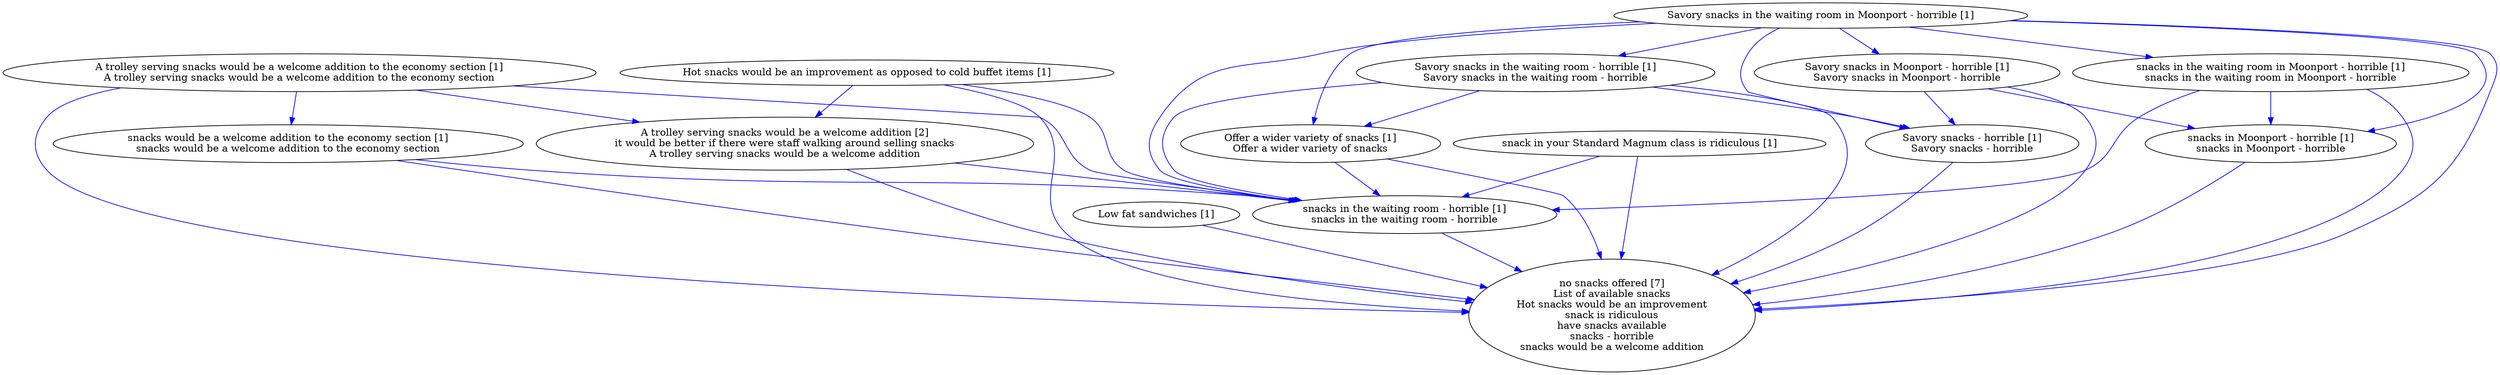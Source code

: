 digraph collapsedGraph {
"A trolley serving snacks would be a welcome addition [2]\nit would be better if there were staff walking around selling snacks\nA trolley serving snacks would be a welcome addition""no snacks offered [7]\nList of available snacks\nHot snacks would be an improvement\nsnack is ridiculous\nhave snacks available\nsnacks - horrible\nsnacks would be a welcome addition""A trolley serving snacks would be a welcome addition to the economy section [1]\nA trolley serving snacks would be a welcome addition to the economy section""snacks would be a welcome addition to the economy section [1]\nsnacks would be a welcome addition to the economy section""Hot snacks would be an improvement as opposed to cold buffet items [1]""Low fat sandwiches [1]""Offer a wider variety of snacks [1]\nOffer a wider variety of snacks""Savory snacks in the waiting room in Moonport - horrible [1]""Savory snacks in Moonport - horrible [1]\nSavory snacks in Moonport - horrible""Savory snacks - horrible [1]\nSavory snacks - horrible""snacks in Moonport - horrible [1]\nsnacks in Moonport - horrible""Savory snacks in the waiting room - horrible [1]\nSavory snacks in the waiting room - horrible""snacks in the waiting room - horrible [1]\nsnacks in the waiting room - horrible""snacks in the waiting room in Moonport - horrible [1]\nsnacks in the waiting room in Moonport - horrible""snack in your Standard Magnum class is ridiculous [1]""snacks would be a welcome addition to the economy section [1]\nsnacks would be a welcome addition to the economy section" -> "no snacks offered [7]\nList of available snacks\nHot snacks would be an improvement\nsnack is ridiculous\nhave snacks available\nsnacks - horrible\nsnacks would be a welcome addition" [color=blue]
"Hot snacks would be an improvement as opposed to cold buffet items [1]" -> "A trolley serving snacks would be a welcome addition [2]\nit would be better if there were staff walking around selling snacks\nA trolley serving snacks would be a welcome addition" [color=blue]
"Hot snacks would be an improvement as opposed to cold buffet items [1]" -> "no snacks offered [7]\nList of available snacks\nHot snacks would be an improvement\nsnack is ridiculous\nhave snacks available\nsnacks - horrible\nsnacks would be a welcome addition" [color=blue]
"Savory snacks - horrible [1]\nSavory snacks - horrible" -> "no snacks offered [7]\nList of available snacks\nHot snacks would be an improvement\nsnack is ridiculous\nhave snacks available\nsnacks - horrible\nsnacks would be a welcome addition" [color=blue]
"A trolley serving snacks would be a welcome addition to the economy section [1]\nA trolley serving snacks would be a welcome addition to the economy section" -> "A trolley serving snacks would be a welcome addition [2]\nit would be better if there were staff walking around selling snacks\nA trolley serving snacks would be a welcome addition" [color=blue]
"snack in your Standard Magnum class is ridiculous [1]" -> "snacks in the waiting room - horrible [1]\nsnacks in the waiting room - horrible" [color=blue]
"A trolley serving snacks would be a welcome addition to the economy section [1]\nA trolley serving snacks would be a welcome addition to the economy section" -> "snacks in the waiting room - horrible [1]\nsnacks in the waiting room - horrible" [color=blue]
"A trolley serving snacks would be a welcome addition [2]\nit would be better if there were staff walking around selling snacks\nA trolley serving snacks would be a welcome addition" -> "snacks in the waiting room - horrible [1]\nsnacks in the waiting room - horrible" [color=blue]
"Low fat sandwiches [1]" -> "no snacks offered [7]\nList of available snacks\nHot snacks would be an improvement\nsnack is ridiculous\nhave snacks available\nsnacks - horrible\nsnacks would be a welcome addition" [color=blue]
"Savory snacks in the waiting room - horrible [1]\nSavory snacks in the waiting room - horrible" -> "no snacks offered [7]\nList of available snacks\nHot snacks would be an improvement\nsnack is ridiculous\nhave snacks available\nsnacks - horrible\nsnacks would be a welcome addition" [color=blue]
"snacks in the waiting room - horrible [1]\nsnacks in the waiting room - horrible" -> "no snacks offered [7]\nList of available snacks\nHot snacks would be an improvement\nsnack is ridiculous\nhave snacks available\nsnacks - horrible\nsnacks would be a welcome addition" [color=blue]
"snack in your Standard Magnum class is ridiculous [1]" -> "no snacks offered [7]\nList of available snacks\nHot snacks would be an improvement\nsnack is ridiculous\nhave snacks available\nsnacks - horrible\nsnacks would be a welcome addition" [color=blue]
"Savory snacks in the waiting room - horrible [1]\nSavory snacks in the waiting room - horrible" -> "Offer a wider variety of snacks [1]\nOffer a wider variety of snacks" [color=blue]
"snacks would be a welcome addition to the economy section [1]\nsnacks would be a welcome addition to the economy section" -> "snacks in the waiting room - horrible [1]\nsnacks in the waiting room - horrible" [color=blue]
"snacks in Moonport - horrible [1]\nsnacks in Moonport - horrible" -> "no snacks offered [7]\nList of available snacks\nHot snacks would be an improvement\nsnack is ridiculous\nhave snacks available\nsnacks - horrible\nsnacks would be a welcome addition" [color=blue]
"Offer a wider variety of snacks [1]\nOffer a wider variety of snacks" -> "no snacks offered [7]\nList of available snacks\nHot snacks would be an improvement\nsnack is ridiculous\nhave snacks available\nsnacks - horrible\nsnacks would be a welcome addition" [color=blue]
"A trolley serving snacks would be a welcome addition [2]\nit would be better if there were staff walking around selling snacks\nA trolley serving snacks would be a welcome addition" -> "no snacks offered [7]\nList of available snacks\nHot snacks would be an improvement\nsnack is ridiculous\nhave snacks available\nsnacks - horrible\nsnacks would be a welcome addition" [color=blue]
"Savory snacks in the waiting room in Moonport - horrible [1]" -> "no snacks offered [7]\nList of available snacks\nHot snacks would be an improvement\nsnack is ridiculous\nhave snacks available\nsnacks - horrible\nsnacks would be a welcome addition" [color=blue]
"snacks in the waiting room in Moonport - horrible [1]\nsnacks in the waiting room in Moonport - horrible" -> "no snacks offered [7]\nList of available snacks\nHot snacks would be an improvement\nsnack is ridiculous\nhave snacks available\nsnacks - horrible\nsnacks would be a welcome addition" [color=blue]
"A trolley serving snacks would be a welcome addition to the economy section [1]\nA trolley serving snacks would be a welcome addition to the economy section" -> "no snacks offered [7]\nList of available snacks\nHot snacks would be an improvement\nsnack is ridiculous\nhave snacks available\nsnacks - horrible\nsnacks would be a welcome addition" [color=blue]
"Hot snacks would be an improvement as opposed to cold buffet items [1]" -> "snacks in the waiting room - horrible [1]\nsnacks in the waiting room - horrible" [color=blue]
"Savory snacks in Moonport - horrible [1]\nSavory snacks in Moonport - horrible" -> "no snacks offered [7]\nList of available snacks\nHot snacks would be an improvement\nsnack is ridiculous\nhave snacks available\nsnacks - horrible\nsnacks would be a welcome addition" [color=blue]
"Offer a wider variety of snacks [1]\nOffer a wider variety of snacks" -> "snacks in the waiting room - horrible [1]\nsnacks in the waiting room - horrible" [color=blue]
"A trolley serving snacks would be a welcome addition to the economy section [1]\nA trolley serving snacks would be a welcome addition to the economy section" -> "snacks would be a welcome addition to the economy section [1]\nsnacks would be a welcome addition to the economy section" [color=blue]
"Savory snacks in the waiting room in Moonport - horrible [1]" -> "Savory snacks in Moonport - horrible [1]\nSavory snacks in Moonport - horrible" [color=blue]
"Savory snacks in Moonport - horrible [1]\nSavory snacks in Moonport - horrible" -> "Savory snacks - horrible [1]\nSavory snacks - horrible" [color=blue]
"Savory snacks in Moonport - horrible [1]\nSavory snacks in Moonport - horrible" -> "snacks in Moonport - horrible [1]\nsnacks in Moonport - horrible" [color=blue]
"Savory snacks in the waiting room in Moonport - horrible [1]" -> "Savory snacks in the waiting room - horrible [1]\nSavory snacks in the waiting room - horrible" [color=blue]
"Savory snacks in the waiting room - horrible [1]\nSavory snacks in the waiting room - horrible" -> "Savory snacks - horrible [1]\nSavory snacks - horrible" [color=blue]
"Savory snacks in the waiting room - horrible [1]\nSavory snacks in the waiting room - horrible" -> "snacks in the waiting room - horrible [1]\nsnacks in the waiting room - horrible" [color=blue]
"Savory snacks in the waiting room in Moonport - horrible [1]" -> "snacks in the waiting room in Moonport - horrible [1]\nsnacks in the waiting room in Moonport - horrible" [color=blue]
"snacks in the waiting room in Moonport - horrible [1]\nsnacks in the waiting room in Moonport - horrible" -> "snacks in Moonport - horrible [1]\nsnacks in Moonport - horrible" [color=blue]
"snacks in the waiting room in Moonport - horrible [1]\nsnacks in the waiting room in Moonport - horrible" -> "snacks in the waiting room - horrible [1]\nsnacks in the waiting room - horrible" [color=blue]
"Savory snacks in the waiting room in Moonport - horrible [1]" -> "snacks in the waiting room - horrible [1]\nsnacks in the waiting room - horrible" [color=blue]
"Savory snacks in the waiting room in Moonport - horrible [1]" -> "snacks in Moonport - horrible [1]\nsnacks in Moonport - horrible" [color=blue]
"Savory snacks in the waiting room in Moonport - horrible [1]" -> "Savory snacks - horrible [1]\nSavory snacks - horrible" [color=blue]
"Savory snacks in the waiting room in Moonport - horrible [1]" -> "Offer a wider variety of snacks [1]\nOffer a wider variety of snacks" [color=blue]
}